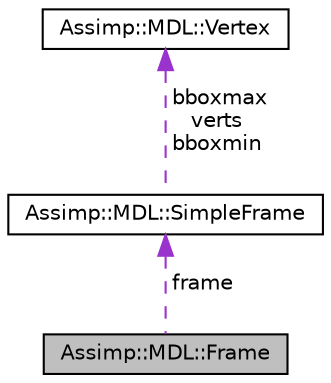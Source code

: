 digraph "Assimp::MDL::Frame"
{
  edge [fontname="Helvetica",fontsize="10",labelfontname="Helvetica",labelfontsize="10"];
  node [fontname="Helvetica",fontsize="10",shape=record];
  Node1 [label="Assimp::MDL::Frame",height=0.2,width=0.4,color="black", fillcolor="grey75", style="filled", fontcolor="black"];
  Node2 -> Node1 [dir="back",color="darkorchid3",fontsize="10",style="dashed",label=" frame" ,fontname="Helvetica"];
  Node2 [label="Assimp::MDL::SimpleFrame",height=0.2,width=0.4,color="black", fillcolor="white", style="filled",URL="$struct_assimp_1_1_m_d_l_1_1_simple_frame.html",tooltip="Data structure for a simple frame. "];
  Node3 -> Node2 [dir="back",color="darkorchid3",fontsize="10",style="dashed",label=" bboxmax\nverts\nbboxmin" ,fontname="Helvetica"];
  Node3 [label="Assimp::MDL::Vertex",height=0.2,width=0.4,color="black", fillcolor="white", style="filled",URL="$struct_assimp_1_1_m_d_l_1_1_vertex.html",tooltip="Vertex data structure. "];
}
